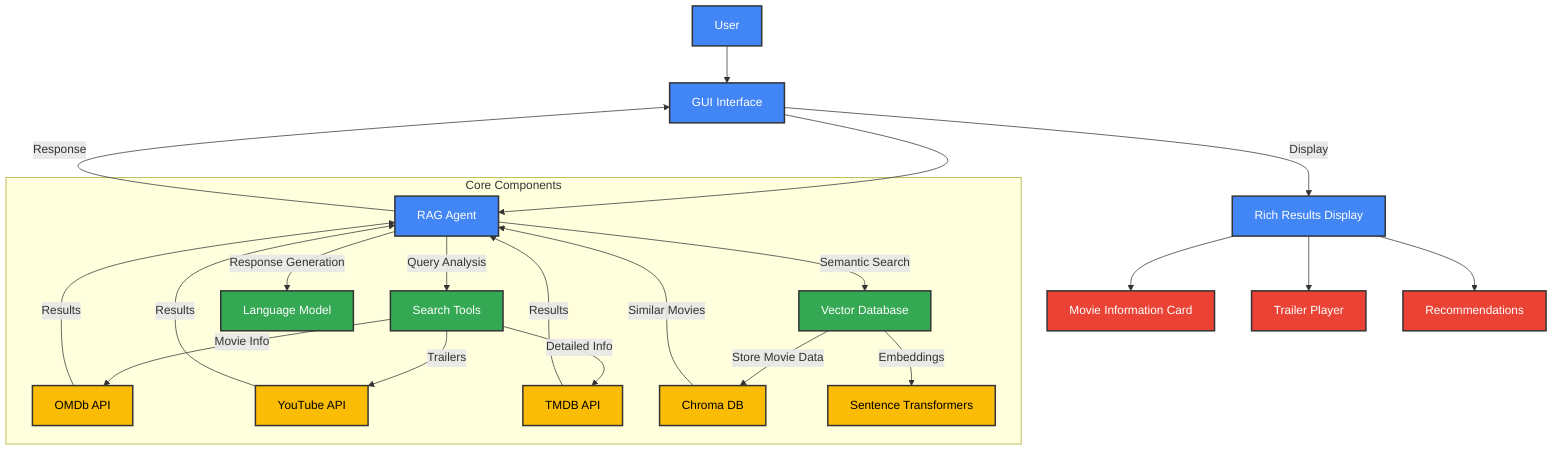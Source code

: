 flowchart TD
    User[User] --> GUI[GUI Interface]
    GUI --> RAG[RAG Agent]
    
    subgraph "Core Components"
        RAG --> |Query Analysis| Tools[Search Tools]
        RAG --> |Semantic Search| VectorDB[Vector Database]
        RAG --> |Response Generation| LLM[Language Model]
        
        Tools --> |Movie Info| OMDb[OMDb API]
        Tools --> |Trailers| YouTube[YouTube API]
        Tools --> |Detailed Info| TMDB[TMDB API]
        
        VectorDB --> |Store Movie Data| ChromaDB[Chroma DB]
        VectorDB --> |Embeddings| SentenceTransformers[Sentence Transformers]
    end
    
    OMDb --> |Results| RAG
    YouTube --> |Results| RAG
    TMDB --> |Results| RAG
    ChromaDB --> |Similar Movies| RAG
    
    RAG --> |Response| GUI
    GUI --> |Display| Results[Rich Results Display]
    
    Results --> MovieInfo[Movie Information Card]
    Results --> TrailerView[Trailer Player]
    Results --> SimilarMovies[Recommendations]
    
    class User,GUI,RAG,Results primary
    class Tools,VectorDB,LLM secondary
    class OMDb,YouTube,TMDB,ChromaDB,SentenceTransformers tertiary
    class MovieInfo,TrailerView,SimilarMovies quaternary
    
    classDef primary fill:#4285F4,stroke:#333,stroke-width:2px,color:white
    classDef secondary fill:#34A853,stroke:#333,stroke-width:2px,color:white
    classDef tertiary fill:#FBBC05,stroke:#333,stroke-width:2px,color:black
    classDef quaternary fill:#EA4335,stroke:#333,stroke-width:2px,color:white